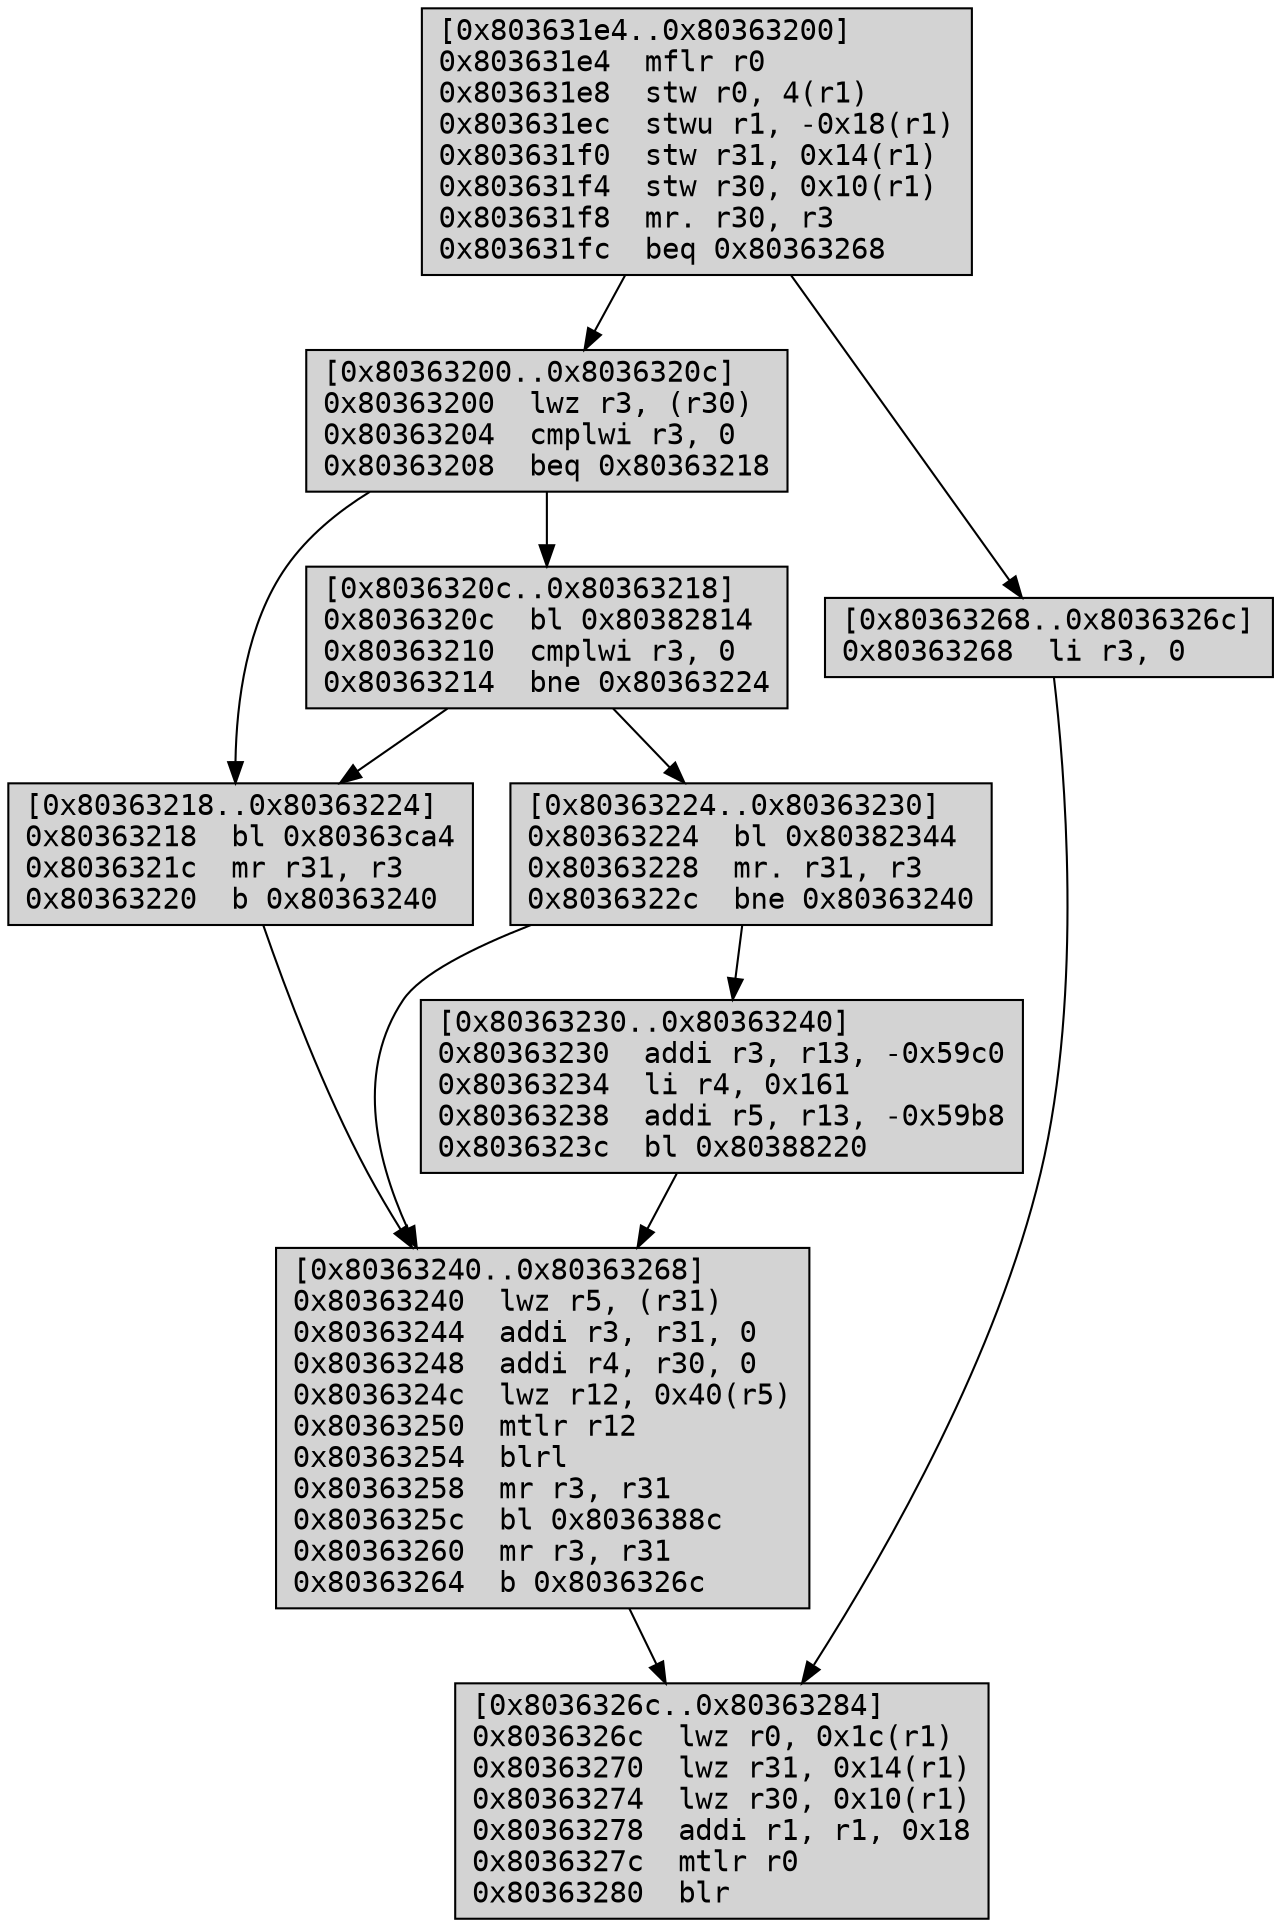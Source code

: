 digraph G {
    fontname="sans-serif";
    node [fontname="monospace", style="filled", shape="box"];
    "0x803631e4" [label="[0x803631e4..0x80363200]\l0x803631e4  mflr r0\l0x803631e8  stw r0, 4(r1)\l0x803631ec  stwu r1, -0x18(r1)\l0x803631f0  stw r31, 0x14(r1)\l0x803631f4  stw r30, 0x10(r1)\l0x803631f8  mr. r30, r3\l0x803631fc  beq 0x80363268\l"];    "0x803631e4" -> "0x80363200";
    "0x803631e4" -> "0x80363268";
    "0x80363200" [label="[0x80363200..0x8036320c]\l0x80363200  lwz r3, (r30)\l0x80363204  cmplwi r3, 0\l0x80363208  beq 0x80363218\l"];    "0x80363200" -> "0x8036320c";
    "0x80363200" -> "0x80363218";
    "0x8036320c" [label="[0x8036320c..0x80363218]\l0x8036320c  bl 0x80382814\l0x80363210  cmplwi r3, 0\l0x80363214  bne 0x80363224\l"];    "0x8036320c" -> "0x80363218";
    "0x8036320c" -> "0x80363224";
    "0x80363218" [label="[0x80363218..0x80363224]\l0x80363218  bl 0x80363ca4\l0x8036321c  mr r31, r3\l0x80363220  b 0x80363240\l"];    "0x80363218" -> "0x80363240";
    "0x80363224" [label="[0x80363224..0x80363230]\l0x80363224  bl 0x80382344\l0x80363228  mr. r31, r3\l0x8036322c  bne 0x80363240\l"];    "0x80363224" -> "0x80363230";
    "0x80363224" -> "0x80363240";
    "0x80363230" [label="[0x80363230..0x80363240]\l0x80363230  addi r3, r13, -0x59c0\l0x80363234  li r4, 0x161\l0x80363238  addi r5, r13, -0x59b8\l0x8036323c  bl 0x80388220\l"];    "0x80363230" -> "0x80363240";
    "0x80363240" [label="[0x80363240..0x80363268]\l0x80363240  lwz r5, (r31)\l0x80363244  addi r3, r31, 0\l0x80363248  addi r4, r30, 0\l0x8036324c  lwz r12, 0x40(r5)\l0x80363250  mtlr r12\l0x80363254  blrl\l0x80363258  mr r3, r31\l0x8036325c  bl 0x8036388c\l0x80363260  mr r3, r31\l0x80363264  b 0x8036326c\l"];    "0x80363240" -> "0x8036326c";
    "0x80363268" [label="[0x80363268..0x8036326c]\l0x80363268  li r3, 0\l"];    "0x80363268" -> "0x8036326c";
    "0x8036326c" [label="[0x8036326c..0x80363284]\l0x8036326c  lwz r0, 0x1c(r1)\l0x80363270  lwz r31, 0x14(r1)\l0x80363274  lwz r30, 0x10(r1)\l0x80363278  addi r1, r1, 0x18\l0x8036327c  mtlr r0\l0x80363280  blr\l"];}

